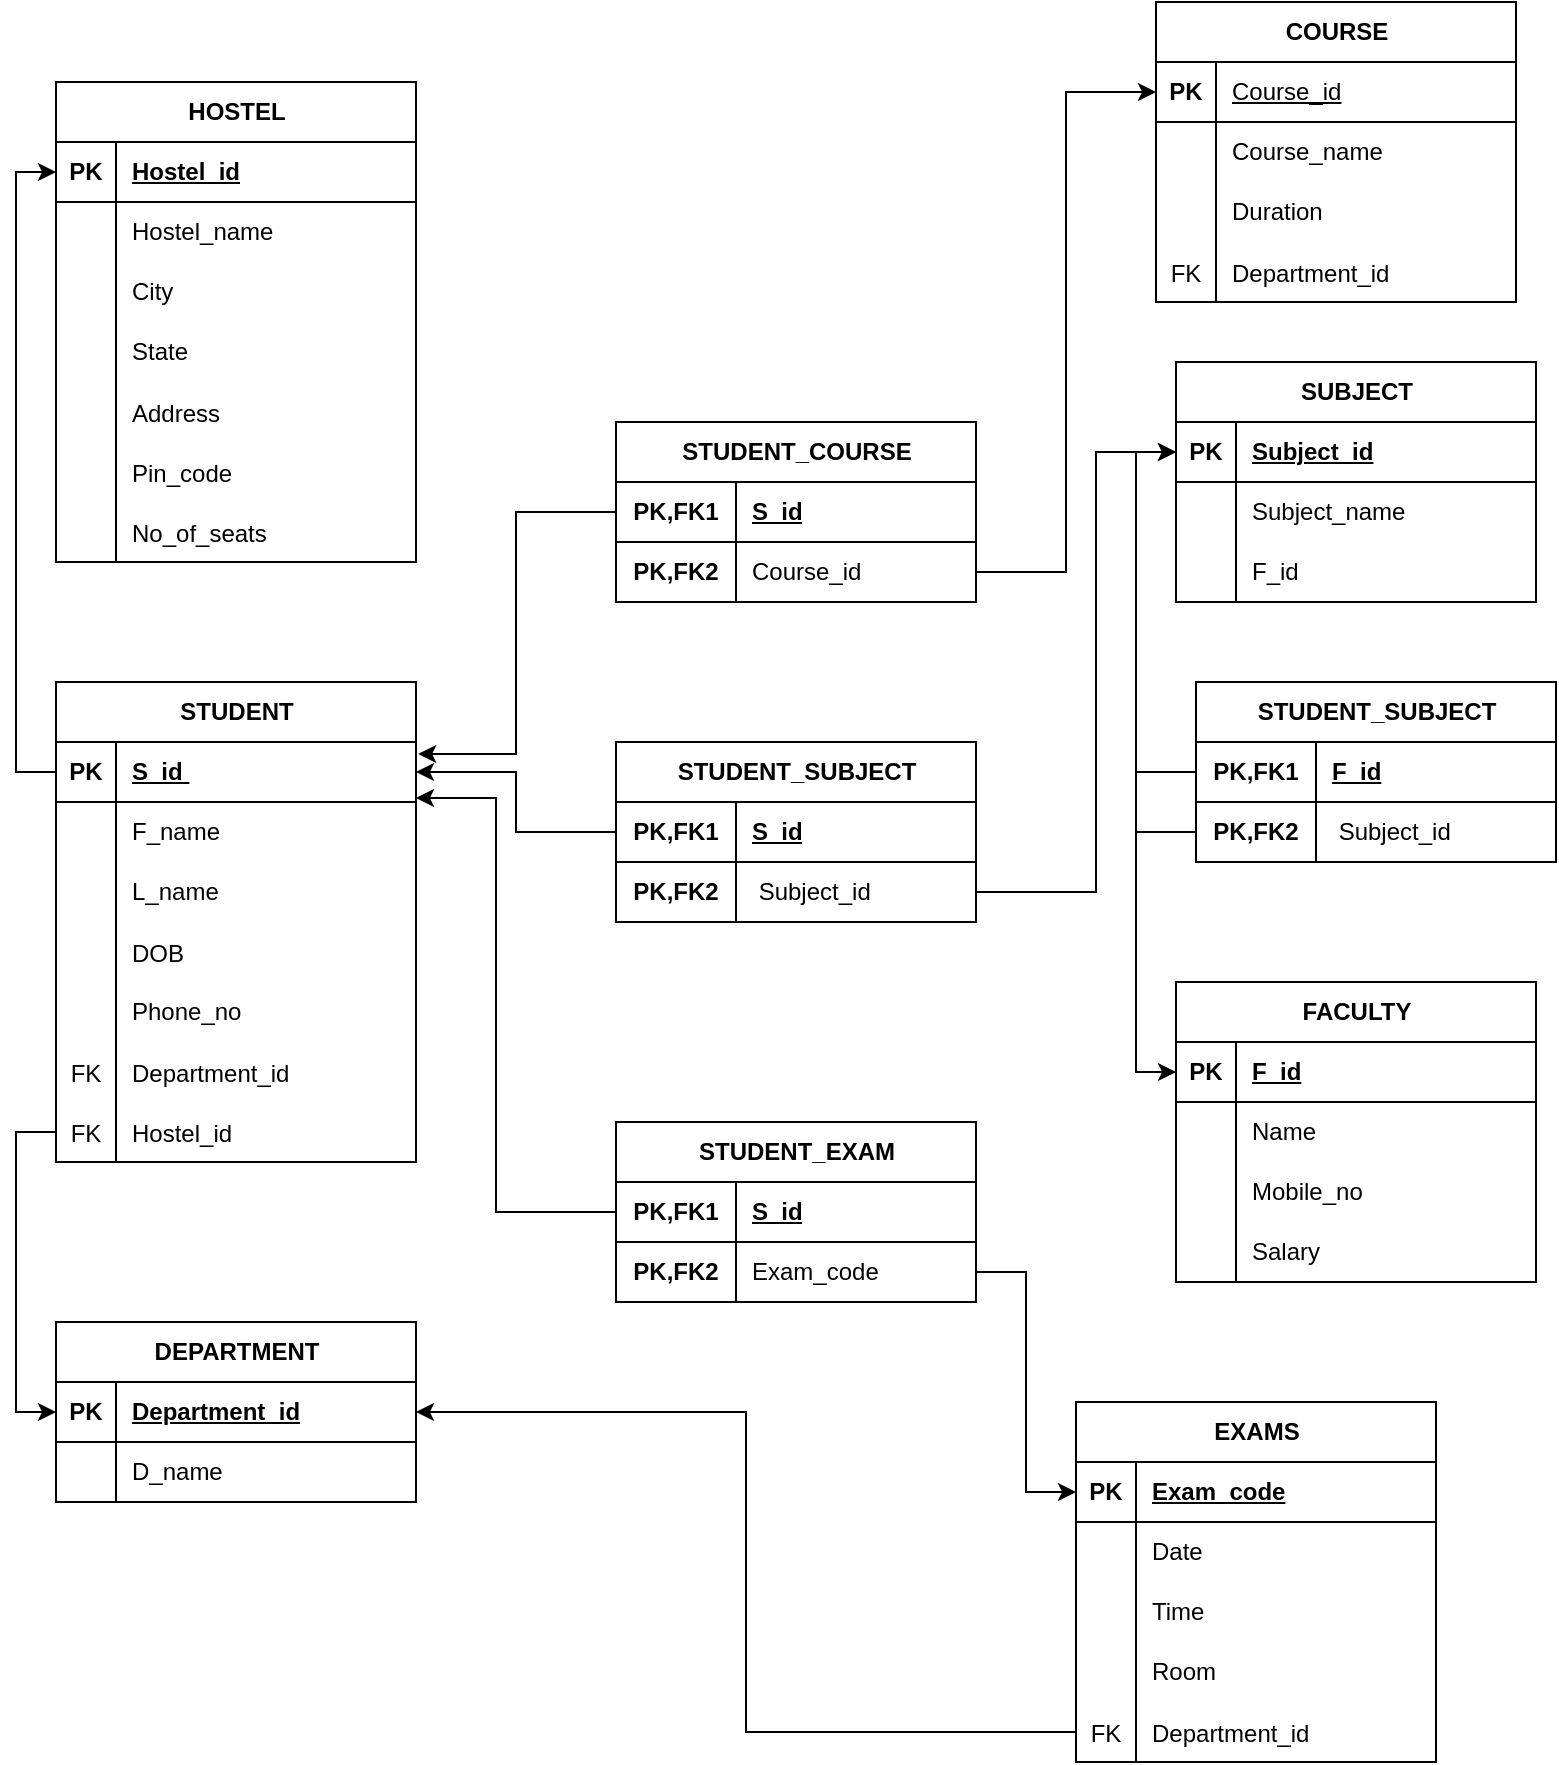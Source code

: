 <mxfile version="27.0.6">
  <diagram name="Page-1" id="ZjY7j_PhyqgiEZ2VKg4d">
    <mxGraphModel dx="1651" dy="778" grid="1" gridSize="10" guides="1" tooltips="1" connect="1" arrows="1" fold="1" page="1" pageScale="1" pageWidth="850" pageHeight="1100" math="0" shadow="0">
      <root>
        <mxCell id="0" />
        <mxCell id="1" parent="0" />
        <mxCell id="caXY2aY26IQ3N46dLoxM-1" value="FACULTY" style="shape=table;startSize=30;container=1;collapsible=1;childLayout=tableLayout;fixedRows=1;rowLines=0;fontStyle=1;align=center;resizeLast=1;html=1;" parent="1" vertex="1">
          <mxGeometry x="640" y="510" width="180" height="150" as="geometry" />
        </mxCell>
        <mxCell id="caXY2aY26IQ3N46dLoxM-2" value="" style="shape=tableRow;horizontal=0;startSize=0;swimlaneHead=0;swimlaneBody=0;fillColor=none;collapsible=0;dropTarget=0;points=[[0,0.5],[1,0.5]];portConstraint=eastwest;top=0;left=0;right=0;bottom=1;" parent="caXY2aY26IQ3N46dLoxM-1" vertex="1">
          <mxGeometry y="30" width="180" height="30" as="geometry" />
        </mxCell>
        <mxCell id="caXY2aY26IQ3N46dLoxM-3" value="PK" style="shape=partialRectangle;connectable=0;fillColor=none;top=0;left=0;bottom=0;right=0;fontStyle=1;overflow=hidden;whiteSpace=wrap;html=1;" parent="caXY2aY26IQ3N46dLoxM-2" vertex="1">
          <mxGeometry width="30" height="30" as="geometry">
            <mxRectangle width="30" height="30" as="alternateBounds" />
          </mxGeometry>
        </mxCell>
        <mxCell id="caXY2aY26IQ3N46dLoxM-4" value="F_id" style="shape=partialRectangle;connectable=0;fillColor=none;top=0;left=0;bottom=0;right=0;align=left;spacingLeft=6;fontStyle=5;overflow=hidden;whiteSpace=wrap;html=1;" parent="caXY2aY26IQ3N46dLoxM-2" vertex="1">
          <mxGeometry x="30" width="150" height="30" as="geometry">
            <mxRectangle width="150" height="30" as="alternateBounds" />
          </mxGeometry>
        </mxCell>
        <mxCell id="caXY2aY26IQ3N46dLoxM-5" value="" style="shape=tableRow;horizontal=0;startSize=0;swimlaneHead=0;swimlaneBody=0;fillColor=none;collapsible=0;dropTarget=0;points=[[0,0.5],[1,0.5]];portConstraint=eastwest;top=0;left=0;right=0;bottom=0;" parent="caXY2aY26IQ3N46dLoxM-1" vertex="1">
          <mxGeometry y="60" width="180" height="30" as="geometry" />
        </mxCell>
        <mxCell id="caXY2aY26IQ3N46dLoxM-6" value="" style="shape=partialRectangle;connectable=0;fillColor=none;top=0;left=0;bottom=0;right=0;editable=1;overflow=hidden;whiteSpace=wrap;html=1;" parent="caXY2aY26IQ3N46dLoxM-5" vertex="1">
          <mxGeometry width="30" height="30" as="geometry">
            <mxRectangle width="30" height="30" as="alternateBounds" />
          </mxGeometry>
        </mxCell>
        <mxCell id="caXY2aY26IQ3N46dLoxM-7" value="Name" style="shape=partialRectangle;connectable=0;fillColor=none;top=0;left=0;bottom=0;right=0;align=left;spacingLeft=6;overflow=hidden;whiteSpace=wrap;html=1;" parent="caXY2aY26IQ3N46dLoxM-5" vertex="1">
          <mxGeometry x="30" width="150" height="30" as="geometry">
            <mxRectangle width="150" height="30" as="alternateBounds" />
          </mxGeometry>
        </mxCell>
        <mxCell id="caXY2aY26IQ3N46dLoxM-8" value="" style="shape=tableRow;horizontal=0;startSize=0;swimlaneHead=0;swimlaneBody=0;fillColor=none;collapsible=0;dropTarget=0;points=[[0,0.5],[1,0.5]];portConstraint=eastwest;top=0;left=0;right=0;bottom=0;" parent="caXY2aY26IQ3N46dLoxM-1" vertex="1">
          <mxGeometry y="90" width="180" height="30" as="geometry" />
        </mxCell>
        <mxCell id="caXY2aY26IQ3N46dLoxM-9" value="" style="shape=partialRectangle;connectable=0;fillColor=none;top=0;left=0;bottom=0;right=0;editable=1;overflow=hidden;whiteSpace=wrap;html=1;" parent="caXY2aY26IQ3N46dLoxM-8" vertex="1">
          <mxGeometry width="30" height="30" as="geometry">
            <mxRectangle width="30" height="30" as="alternateBounds" />
          </mxGeometry>
        </mxCell>
        <mxCell id="caXY2aY26IQ3N46dLoxM-10" value="Mobile_no" style="shape=partialRectangle;connectable=0;fillColor=none;top=0;left=0;bottom=0;right=0;align=left;spacingLeft=6;overflow=hidden;whiteSpace=wrap;html=1;" parent="caXY2aY26IQ3N46dLoxM-8" vertex="1">
          <mxGeometry x="30" width="150" height="30" as="geometry">
            <mxRectangle width="150" height="30" as="alternateBounds" />
          </mxGeometry>
        </mxCell>
        <mxCell id="caXY2aY26IQ3N46dLoxM-11" value="" style="shape=tableRow;horizontal=0;startSize=0;swimlaneHead=0;swimlaneBody=0;fillColor=none;collapsible=0;dropTarget=0;points=[[0,0.5],[1,0.5]];portConstraint=eastwest;top=0;left=0;right=0;bottom=0;" parent="caXY2aY26IQ3N46dLoxM-1" vertex="1">
          <mxGeometry y="120" width="180" height="30" as="geometry" />
        </mxCell>
        <mxCell id="caXY2aY26IQ3N46dLoxM-12" value="" style="shape=partialRectangle;connectable=0;fillColor=none;top=0;left=0;bottom=0;right=0;editable=1;overflow=hidden;whiteSpace=wrap;html=1;" parent="caXY2aY26IQ3N46dLoxM-11" vertex="1">
          <mxGeometry width="30" height="30" as="geometry">
            <mxRectangle width="30" height="30" as="alternateBounds" />
          </mxGeometry>
        </mxCell>
        <mxCell id="caXY2aY26IQ3N46dLoxM-13" value="Salary" style="shape=partialRectangle;connectable=0;fillColor=none;top=0;left=0;bottom=0;right=0;align=left;spacingLeft=6;overflow=hidden;whiteSpace=wrap;html=1;" parent="caXY2aY26IQ3N46dLoxM-11" vertex="1">
          <mxGeometry x="30" width="150" height="30" as="geometry">
            <mxRectangle width="150" height="30" as="alternateBounds" />
          </mxGeometry>
        </mxCell>
        <mxCell id="caXY2aY26IQ3N46dLoxM-14" value="STUDENT" style="shape=table;startSize=30;container=1;collapsible=1;childLayout=tableLayout;fixedRows=1;rowLines=0;fontStyle=1;align=center;resizeLast=1;html=1;" parent="1" vertex="1">
          <mxGeometry x="80" y="360" width="180" height="240" as="geometry" />
        </mxCell>
        <mxCell id="caXY2aY26IQ3N46dLoxM-15" value="" style="shape=tableRow;horizontal=0;startSize=0;swimlaneHead=0;swimlaneBody=0;fillColor=none;collapsible=0;dropTarget=0;points=[[0,0.5],[1,0.5]];portConstraint=eastwest;top=0;left=0;right=0;bottom=1;" parent="caXY2aY26IQ3N46dLoxM-14" vertex="1">
          <mxGeometry y="30" width="180" height="30" as="geometry" />
        </mxCell>
        <mxCell id="caXY2aY26IQ3N46dLoxM-16" value="PK" style="shape=partialRectangle;connectable=0;fillColor=none;top=0;left=0;bottom=0;right=0;fontStyle=1;overflow=hidden;whiteSpace=wrap;html=1;" parent="caXY2aY26IQ3N46dLoxM-15" vertex="1">
          <mxGeometry width="30" height="30" as="geometry">
            <mxRectangle width="30" height="30" as="alternateBounds" />
          </mxGeometry>
        </mxCell>
        <mxCell id="caXY2aY26IQ3N46dLoxM-17" value="S_id&amp;nbsp;" style="shape=partialRectangle;connectable=0;fillColor=none;top=0;left=0;bottom=0;right=0;align=left;spacingLeft=6;fontStyle=5;overflow=hidden;whiteSpace=wrap;html=1;" parent="caXY2aY26IQ3N46dLoxM-15" vertex="1">
          <mxGeometry x="30" width="150" height="30" as="geometry">
            <mxRectangle width="150" height="30" as="alternateBounds" />
          </mxGeometry>
        </mxCell>
        <mxCell id="caXY2aY26IQ3N46dLoxM-18" value="" style="shape=tableRow;horizontal=0;startSize=0;swimlaneHead=0;swimlaneBody=0;fillColor=none;collapsible=0;dropTarget=0;points=[[0,0.5],[1,0.5]];portConstraint=eastwest;top=0;left=0;right=0;bottom=0;" parent="caXY2aY26IQ3N46dLoxM-14" vertex="1">
          <mxGeometry y="60" width="180" height="30" as="geometry" />
        </mxCell>
        <mxCell id="caXY2aY26IQ3N46dLoxM-19" value="" style="shape=partialRectangle;connectable=0;fillColor=none;top=0;left=0;bottom=0;right=0;editable=1;overflow=hidden;whiteSpace=wrap;html=1;" parent="caXY2aY26IQ3N46dLoxM-18" vertex="1">
          <mxGeometry width="30" height="30" as="geometry">
            <mxRectangle width="30" height="30" as="alternateBounds" />
          </mxGeometry>
        </mxCell>
        <mxCell id="caXY2aY26IQ3N46dLoxM-20" value="F_name" style="shape=partialRectangle;connectable=0;fillColor=none;top=0;left=0;bottom=0;right=0;align=left;spacingLeft=6;overflow=hidden;whiteSpace=wrap;html=1;" parent="caXY2aY26IQ3N46dLoxM-18" vertex="1">
          <mxGeometry x="30" width="150" height="30" as="geometry">
            <mxRectangle width="150" height="30" as="alternateBounds" />
          </mxGeometry>
        </mxCell>
        <mxCell id="caXY2aY26IQ3N46dLoxM-21" value="" style="shape=tableRow;horizontal=0;startSize=0;swimlaneHead=0;swimlaneBody=0;fillColor=none;collapsible=0;dropTarget=0;points=[[0,0.5],[1,0.5]];portConstraint=eastwest;top=0;left=0;right=0;bottom=0;" parent="caXY2aY26IQ3N46dLoxM-14" vertex="1">
          <mxGeometry y="90" width="180" height="30" as="geometry" />
        </mxCell>
        <mxCell id="caXY2aY26IQ3N46dLoxM-22" value="" style="shape=partialRectangle;connectable=0;fillColor=none;top=0;left=0;bottom=0;right=0;editable=1;overflow=hidden;whiteSpace=wrap;html=1;" parent="caXY2aY26IQ3N46dLoxM-21" vertex="1">
          <mxGeometry width="30" height="30" as="geometry">
            <mxRectangle width="30" height="30" as="alternateBounds" />
          </mxGeometry>
        </mxCell>
        <mxCell id="caXY2aY26IQ3N46dLoxM-23" value="L_name" style="shape=partialRectangle;connectable=0;fillColor=none;top=0;left=0;bottom=0;right=0;align=left;spacingLeft=6;overflow=hidden;whiteSpace=wrap;html=1;" parent="caXY2aY26IQ3N46dLoxM-21" vertex="1">
          <mxGeometry x="30" width="150" height="30" as="geometry">
            <mxRectangle width="150" height="30" as="alternateBounds" />
          </mxGeometry>
        </mxCell>
        <mxCell id="caXY2aY26IQ3N46dLoxM-27" value="" style="shape=tableRow;horizontal=0;startSize=0;swimlaneHead=0;swimlaneBody=0;fillColor=none;collapsible=0;dropTarget=0;points=[[0,0.5],[1,0.5]];portConstraint=eastwest;top=0;left=0;right=0;bottom=0;" parent="caXY2aY26IQ3N46dLoxM-14" vertex="1">
          <mxGeometry y="120" width="180" height="30" as="geometry" />
        </mxCell>
        <mxCell id="caXY2aY26IQ3N46dLoxM-28" value="" style="shape=partialRectangle;connectable=0;fillColor=none;top=0;left=0;bottom=0;right=0;editable=1;overflow=hidden;" parent="caXY2aY26IQ3N46dLoxM-27" vertex="1">
          <mxGeometry width="30" height="30" as="geometry">
            <mxRectangle width="30" height="30" as="alternateBounds" />
          </mxGeometry>
        </mxCell>
        <mxCell id="caXY2aY26IQ3N46dLoxM-29" value="DOB" style="shape=partialRectangle;connectable=0;fillColor=none;top=0;left=0;bottom=0;right=0;align=left;spacingLeft=6;overflow=hidden;" parent="caXY2aY26IQ3N46dLoxM-27" vertex="1">
          <mxGeometry x="30" width="150" height="30" as="geometry">
            <mxRectangle width="150" height="30" as="alternateBounds" />
          </mxGeometry>
        </mxCell>
        <mxCell id="caXY2aY26IQ3N46dLoxM-24" value="" style="shape=tableRow;horizontal=0;startSize=0;swimlaneHead=0;swimlaneBody=0;fillColor=none;collapsible=0;dropTarget=0;points=[[0,0.5],[1,0.5]];portConstraint=eastwest;top=0;left=0;right=0;bottom=0;" parent="caXY2aY26IQ3N46dLoxM-14" vertex="1">
          <mxGeometry y="150" width="180" height="30" as="geometry" />
        </mxCell>
        <mxCell id="caXY2aY26IQ3N46dLoxM-25" value="" style="shape=partialRectangle;connectable=0;fillColor=none;top=0;left=0;bottom=0;right=0;editable=1;overflow=hidden;whiteSpace=wrap;html=1;" parent="caXY2aY26IQ3N46dLoxM-24" vertex="1">
          <mxGeometry width="30" height="30" as="geometry">
            <mxRectangle width="30" height="30" as="alternateBounds" />
          </mxGeometry>
        </mxCell>
        <mxCell id="caXY2aY26IQ3N46dLoxM-26" value="Phone_no" style="shape=partialRectangle;connectable=0;fillColor=none;top=0;left=0;bottom=0;right=0;align=left;spacingLeft=6;overflow=hidden;whiteSpace=wrap;html=1;" parent="caXY2aY26IQ3N46dLoxM-24" vertex="1">
          <mxGeometry x="30" width="150" height="30" as="geometry">
            <mxRectangle width="150" height="30" as="alternateBounds" />
          </mxGeometry>
        </mxCell>
        <mxCell id="caXY2aY26IQ3N46dLoxM-85" value="" style="shape=tableRow;horizontal=0;startSize=0;swimlaneHead=0;swimlaneBody=0;fillColor=none;collapsible=0;dropTarget=0;points=[[0,0.5],[1,0.5]];portConstraint=eastwest;top=0;left=0;right=0;bottom=0;" parent="caXY2aY26IQ3N46dLoxM-14" vertex="1">
          <mxGeometry y="180" width="180" height="30" as="geometry" />
        </mxCell>
        <mxCell id="caXY2aY26IQ3N46dLoxM-86" value="FK" style="shape=partialRectangle;connectable=0;fillColor=none;top=0;left=0;bottom=0;right=0;editable=1;overflow=hidden;" parent="caXY2aY26IQ3N46dLoxM-85" vertex="1">
          <mxGeometry width="30" height="30" as="geometry">
            <mxRectangle width="30" height="30" as="alternateBounds" />
          </mxGeometry>
        </mxCell>
        <mxCell id="caXY2aY26IQ3N46dLoxM-87" value="Department_id" style="shape=partialRectangle;connectable=0;fillColor=none;top=0;left=0;bottom=0;right=0;align=left;spacingLeft=6;overflow=hidden;" parent="caXY2aY26IQ3N46dLoxM-85" vertex="1">
          <mxGeometry x="30" width="150" height="30" as="geometry">
            <mxRectangle width="150" height="30" as="alternateBounds" />
          </mxGeometry>
        </mxCell>
        <mxCell id="2etyWc4aep8-I_oaVuOQ-14" value="" style="shape=tableRow;horizontal=0;startSize=0;swimlaneHead=0;swimlaneBody=0;fillColor=none;collapsible=0;dropTarget=0;points=[[0,0.5],[1,0.5]];portConstraint=eastwest;top=0;left=0;right=0;bottom=0;" vertex="1" parent="caXY2aY26IQ3N46dLoxM-14">
          <mxGeometry y="210" width="180" height="30" as="geometry" />
        </mxCell>
        <mxCell id="2etyWc4aep8-I_oaVuOQ-15" value="FK" style="shape=partialRectangle;connectable=0;fillColor=none;top=0;left=0;bottom=0;right=0;editable=1;overflow=hidden;" vertex="1" parent="2etyWc4aep8-I_oaVuOQ-14">
          <mxGeometry width="30" height="30" as="geometry">
            <mxRectangle width="30" height="30" as="alternateBounds" />
          </mxGeometry>
        </mxCell>
        <mxCell id="2etyWc4aep8-I_oaVuOQ-16" value="Hostel_id " style="shape=partialRectangle;connectable=0;fillColor=none;top=0;left=0;bottom=0;right=0;align=left;spacingLeft=6;overflow=hidden;" vertex="1" parent="2etyWc4aep8-I_oaVuOQ-14">
          <mxGeometry x="30" width="150" height="30" as="geometry">
            <mxRectangle width="150" height="30" as="alternateBounds" />
          </mxGeometry>
        </mxCell>
        <mxCell id="caXY2aY26IQ3N46dLoxM-30" value="HOSTEL" style="shape=table;startSize=30;container=1;collapsible=1;childLayout=tableLayout;fixedRows=1;rowLines=0;fontStyle=1;align=center;resizeLast=1;html=1;" parent="1" vertex="1">
          <mxGeometry x="80" y="60" width="180" height="240" as="geometry" />
        </mxCell>
        <mxCell id="caXY2aY26IQ3N46dLoxM-31" value="" style="shape=tableRow;horizontal=0;startSize=0;swimlaneHead=0;swimlaneBody=0;fillColor=none;collapsible=0;dropTarget=0;points=[[0,0.5],[1,0.5]];portConstraint=eastwest;top=0;left=0;right=0;bottom=1;" parent="caXY2aY26IQ3N46dLoxM-30" vertex="1">
          <mxGeometry y="30" width="180" height="30" as="geometry" />
        </mxCell>
        <mxCell id="caXY2aY26IQ3N46dLoxM-32" value="PK" style="shape=partialRectangle;connectable=0;fillColor=none;top=0;left=0;bottom=0;right=0;fontStyle=1;overflow=hidden;whiteSpace=wrap;html=1;" parent="caXY2aY26IQ3N46dLoxM-31" vertex="1">
          <mxGeometry width="30" height="30" as="geometry">
            <mxRectangle width="30" height="30" as="alternateBounds" />
          </mxGeometry>
        </mxCell>
        <mxCell id="caXY2aY26IQ3N46dLoxM-33" value="Hostel_id" style="shape=partialRectangle;connectable=0;fillColor=none;top=0;left=0;bottom=0;right=0;align=left;spacingLeft=6;fontStyle=5;overflow=hidden;whiteSpace=wrap;html=1;" parent="caXY2aY26IQ3N46dLoxM-31" vertex="1">
          <mxGeometry x="30" width="150" height="30" as="geometry">
            <mxRectangle width="150" height="30" as="alternateBounds" />
          </mxGeometry>
        </mxCell>
        <mxCell id="caXY2aY26IQ3N46dLoxM-34" value="" style="shape=tableRow;horizontal=0;startSize=0;swimlaneHead=0;swimlaneBody=0;fillColor=none;collapsible=0;dropTarget=0;points=[[0,0.5],[1,0.5]];portConstraint=eastwest;top=0;left=0;right=0;bottom=0;" parent="caXY2aY26IQ3N46dLoxM-30" vertex="1">
          <mxGeometry y="60" width="180" height="30" as="geometry" />
        </mxCell>
        <mxCell id="caXY2aY26IQ3N46dLoxM-35" value="" style="shape=partialRectangle;connectable=0;fillColor=none;top=0;left=0;bottom=0;right=0;editable=1;overflow=hidden;whiteSpace=wrap;html=1;" parent="caXY2aY26IQ3N46dLoxM-34" vertex="1">
          <mxGeometry width="30" height="30" as="geometry">
            <mxRectangle width="30" height="30" as="alternateBounds" />
          </mxGeometry>
        </mxCell>
        <mxCell id="caXY2aY26IQ3N46dLoxM-36" value="Hostel_name" style="shape=partialRectangle;connectable=0;fillColor=none;top=0;left=0;bottom=0;right=0;align=left;spacingLeft=6;overflow=hidden;whiteSpace=wrap;html=1;" parent="caXY2aY26IQ3N46dLoxM-34" vertex="1">
          <mxGeometry x="30" width="150" height="30" as="geometry">
            <mxRectangle width="150" height="30" as="alternateBounds" />
          </mxGeometry>
        </mxCell>
        <mxCell id="caXY2aY26IQ3N46dLoxM-37" value="" style="shape=tableRow;horizontal=0;startSize=0;swimlaneHead=0;swimlaneBody=0;fillColor=none;collapsible=0;dropTarget=0;points=[[0,0.5],[1,0.5]];portConstraint=eastwest;top=0;left=0;right=0;bottom=0;" parent="caXY2aY26IQ3N46dLoxM-30" vertex="1">
          <mxGeometry y="90" width="180" height="30" as="geometry" />
        </mxCell>
        <mxCell id="caXY2aY26IQ3N46dLoxM-38" value="" style="shape=partialRectangle;connectable=0;fillColor=none;top=0;left=0;bottom=0;right=0;editable=1;overflow=hidden;whiteSpace=wrap;html=1;" parent="caXY2aY26IQ3N46dLoxM-37" vertex="1">
          <mxGeometry width="30" height="30" as="geometry">
            <mxRectangle width="30" height="30" as="alternateBounds" />
          </mxGeometry>
        </mxCell>
        <mxCell id="caXY2aY26IQ3N46dLoxM-39" value="City" style="shape=partialRectangle;connectable=0;fillColor=none;top=0;left=0;bottom=0;right=0;align=left;spacingLeft=6;overflow=hidden;whiteSpace=wrap;html=1;" parent="caXY2aY26IQ3N46dLoxM-37" vertex="1">
          <mxGeometry x="30" width="150" height="30" as="geometry">
            <mxRectangle width="150" height="30" as="alternateBounds" />
          </mxGeometry>
        </mxCell>
        <mxCell id="caXY2aY26IQ3N46dLoxM-40" value="" style="shape=tableRow;horizontal=0;startSize=0;swimlaneHead=0;swimlaneBody=0;fillColor=none;collapsible=0;dropTarget=0;points=[[0,0.5],[1,0.5]];portConstraint=eastwest;top=0;left=0;right=0;bottom=0;" parent="caXY2aY26IQ3N46dLoxM-30" vertex="1">
          <mxGeometry y="120" width="180" height="30" as="geometry" />
        </mxCell>
        <mxCell id="caXY2aY26IQ3N46dLoxM-41" value="" style="shape=partialRectangle;connectable=0;fillColor=none;top=0;left=0;bottom=0;right=0;editable=1;overflow=hidden;whiteSpace=wrap;html=1;" parent="caXY2aY26IQ3N46dLoxM-40" vertex="1">
          <mxGeometry width="30" height="30" as="geometry">
            <mxRectangle width="30" height="30" as="alternateBounds" />
          </mxGeometry>
        </mxCell>
        <mxCell id="caXY2aY26IQ3N46dLoxM-42" value="State" style="shape=partialRectangle;connectable=0;fillColor=none;top=0;left=0;bottom=0;right=0;align=left;spacingLeft=6;overflow=hidden;whiteSpace=wrap;html=1;" parent="caXY2aY26IQ3N46dLoxM-40" vertex="1">
          <mxGeometry x="30" width="150" height="30" as="geometry">
            <mxRectangle width="150" height="30" as="alternateBounds" />
          </mxGeometry>
        </mxCell>
        <mxCell id="caXY2aY26IQ3N46dLoxM-43" value="" style="shape=tableRow;horizontal=0;startSize=0;swimlaneHead=0;swimlaneBody=0;fillColor=none;collapsible=0;dropTarget=0;points=[[0,0.5],[1,0.5]];portConstraint=eastwest;top=0;left=0;right=0;bottom=0;" parent="caXY2aY26IQ3N46dLoxM-30" vertex="1">
          <mxGeometry y="150" width="180" height="30" as="geometry" />
        </mxCell>
        <mxCell id="caXY2aY26IQ3N46dLoxM-44" value="" style="shape=partialRectangle;connectable=0;fillColor=none;top=0;left=0;bottom=0;right=0;editable=1;overflow=hidden;" parent="caXY2aY26IQ3N46dLoxM-43" vertex="1">
          <mxGeometry width="30" height="30" as="geometry">
            <mxRectangle width="30" height="30" as="alternateBounds" />
          </mxGeometry>
        </mxCell>
        <mxCell id="caXY2aY26IQ3N46dLoxM-45" value="Address" style="shape=partialRectangle;connectable=0;fillColor=none;top=0;left=0;bottom=0;right=0;align=left;spacingLeft=6;overflow=hidden;" parent="caXY2aY26IQ3N46dLoxM-43" vertex="1">
          <mxGeometry x="30" width="150" height="30" as="geometry">
            <mxRectangle width="150" height="30" as="alternateBounds" />
          </mxGeometry>
        </mxCell>
        <mxCell id="caXY2aY26IQ3N46dLoxM-46" value="" style="shape=tableRow;horizontal=0;startSize=0;swimlaneHead=0;swimlaneBody=0;fillColor=none;collapsible=0;dropTarget=0;points=[[0,0.5],[1,0.5]];portConstraint=eastwest;top=0;left=0;right=0;bottom=0;" parent="caXY2aY26IQ3N46dLoxM-30" vertex="1">
          <mxGeometry y="180" width="180" height="30" as="geometry" />
        </mxCell>
        <mxCell id="caXY2aY26IQ3N46dLoxM-47" value="" style="shape=partialRectangle;connectable=0;fillColor=none;top=0;left=0;bottom=0;right=0;editable=1;overflow=hidden;" parent="caXY2aY26IQ3N46dLoxM-46" vertex="1">
          <mxGeometry width="30" height="30" as="geometry">
            <mxRectangle width="30" height="30" as="alternateBounds" />
          </mxGeometry>
        </mxCell>
        <mxCell id="caXY2aY26IQ3N46dLoxM-48" value="Pin_code" style="shape=partialRectangle;connectable=0;fillColor=none;top=0;left=0;bottom=0;right=0;align=left;spacingLeft=6;overflow=hidden;" parent="caXY2aY26IQ3N46dLoxM-46" vertex="1">
          <mxGeometry x="30" width="150" height="30" as="geometry">
            <mxRectangle width="150" height="30" as="alternateBounds" />
          </mxGeometry>
        </mxCell>
        <mxCell id="caXY2aY26IQ3N46dLoxM-49" value="" style="shape=tableRow;horizontal=0;startSize=0;swimlaneHead=0;swimlaneBody=0;fillColor=none;collapsible=0;dropTarget=0;points=[[0,0.5],[1,0.5]];portConstraint=eastwest;top=0;left=0;right=0;bottom=0;" parent="caXY2aY26IQ3N46dLoxM-30" vertex="1">
          <mxGeometry y="210" width="180" height="30" as="geometry" />
        </mxCell>
        <mxCell id="caXY2aY26IQ3N46dLoxM-50" value="" style="shape=partialRectangle;connectable=0;fillColor=none;top=0;left=0;bottom=0;right=0;editable=1;overflow=hidden;" parent="caXY2aY26IQ3N46dLoxM-49" vertex="1">
          <mxGeometry width="30" height="30" as="geometry">
            <mxRectangle width="30" height="30" as="alternateBounds" />
          </mxGeometry>
        </mxCell>
        <mxCell id="caXY2aY26IQ3N46dLoxM-51" value="No_of_seats" style="shape=partialRectangle;connectable=0;fillColor=none;top=0;left=0;bottom=0;right=0;align=left;spacingLeft=6;overflow=hidden;" parent="caXY2aY26IQ3N46dLoxM-49" vertex="1">
          <mxGeometry x="30" width="150" height="30" as="geometry">
            <mxRectangle width="150" height="30" as="alternateBounds" />
          </mxGeometry>
        </mxCell>
        <mxCell id="caXY2aY26IQ3N46dLoxM-52" value="COURSE" style="shape=table;startSize=30;container=1;collapsible=1;childLayout=tableLayout;fixedRows=1;rowLines=0;fontStyle=1;align=center;resizeLast=1;html=1;" parent="1" vertex="1">
          <mxGeometry x="630" y="20" width="180" height="150" as="geometry" />
        </mxCell>
        <mxCell id="caXY2aY26IQ3N46dLoxM-53" value="" style="shape=tableRow;horizontal=0;startSize=0;swimlaneHead=0;swimlaneBody=0;fillColor=none;collapsible=0;dropTarget=0;points=[[0,0.5],[1,0.5]];portConstraint=eastwest;top=0;left=0;right=0;bottom=1;" parent="caXY2aY26IQ3N46dLoxM-52" vertex="1">
          <mxGeometry y="30" width="180" height="30" as="geometry" />
        </mxCell>
        <mxCell id="caXY2aY26IQ3N46dLoxM-54" value="PK" style="shape=partialRectangle;connectable=0;fillColor=none;top=0;left=0;bottom=0;right=0;fontStyle=1;overflow=hidden;whiteSpace=wrap;html=1;" parent="caXY2aY26IQ3N46dLoxM-53" vertex="1">
          <mxGeometry width="30" height="30" as="geometry">
            <mxRectangle width="30" height="30" as="alternateBounds" />
          </mxGeometry>
        </mxCell>
        <mxCell id="caXY2aY26IQ3N46dLoxM-55" value="&lt;span style=&quot;font-weight: 400;&quot;&gt;Course_id&lt;/span&gt;" style="shape=partialRectangle;connectable=0;fillColor=none;top=0;left=0;bottom=0;right=0;align=left;spacingLeft=6;fontStyle=5;overflow=hidden;whiteSpace=wrap;html=1;" parent="caXY2aY26IQ3N46dLoxM-53" vertex="1">
          <mxGeometry x="30" width="150" height="30" as="geometry">
            <mxRectangle width="150" height="30" as="alternateBounds" />
          </mxGeometry>
        </mxCell>
        <mxCell id="caXY2aY26IQ3N46dLoxM-59" value="" style="shape=tableRow;horizontal=0;startSize=0;swimlaneHead=0;swimlaneBody=0;fillColor=none;collapsible=0;dropTarget=0;points=[[0,0.5],[1,0.5]];portConstraint=eastwest;top=0;left=0;right=0;bottom=0;" parent="caXY2aY26IQ3N46dLoxM-52" vertex="1">
          <mxGeometry y="60" width="180" height="30" as="geometry" />
        </mxCell>
        <mxCell id="caXY2aY26IQ3N46dLoxM-60" value="" style="shape=partialRectangle;connectable=0;fillColor=none;top=0;left=0;bottom=0;right=0;editable=1;overflow=hidden;whiteSpace=wrap;html=1;" parent="caXY2aY26IQ3N46dLoxM-59" vertex="1">
          <mxGeometry width="30" height="30" as="geometry">
            <mxRectangle width="30" height="30" as="alternateBounds" />
          </mxGeometry>
        </mxCell>
        <mxCell id="caXY2aY26IQ3N46dLoxM-61" value="Course_name" style="shape=partialRectangle;connectable=0;fillColor=none;top=0;left=0;bottom=0;right=0;align=left;spacingLeft=6;overflow=hidden;whiteSpace=wrap;html=1;" parent="caXY2aY26IQ3N46dLoxM-59" vertex="1">
          <mxGeometry x="30" width="150" height="30" as="geometry">
            <mxRectangle width="150" height="30" as="alternateBounds" />
          </mxGeometry>
        </mxCell>
        <mxCell id="caXY2aY26IQ3N46dLoxM-62" value="" style="shape=tableRow;horizontal=0;startSize=0;swimlaneHead=0;swimlaneBody=0;fillColor=none;collapsible=0;dropTarget=0;points=[[0,0.5],[1,0.5]];portConstraint=eastwest;top=0;left=0;right=0;bottom=0;" parent="caXY2aY26IQ3N46dLoxM-52" vertex="1">
          <mxGeometry y="90" width="180" height="30" as="geometry" />
        </mxCell>
        <mxCell id="caXY2aY26IQ3N46dLoxM-63" value="" style="shape=partialRectangle;connectable=0;fillColor=none;top=0;left=0;bottom=0;right=0;editable=1;overflow=hidden;whiteSpace=wrap;html=1;" parent="caXY2aY26IQ3N46dLoxM-62" vertex="1">
          <mxGeometry width="30" height="30" as="geometry">
            <mxRectangle width="30" height="30" as="alternateBounds" />
          </mxGeometry>
        </mxCell>
        <mxCell id="caXY2aY26IQ3N46dLoxM-64" value="Duration" style="shape=partialRectangle;connectable=0;fillColor=none;top=0;left=0;bottom=0;right=0;align=left;spacingLeft=6;overflow=hidden;whiteSpace=wrap;html=1;" parent="caXY2aY26IQ3N46dLoxM-62" vertex="1">
          <mxGeometry x="30" width="150" height="30" as="geometry">
            <mxRectangle width="150" height="30" as="alternateBounds" />
          </mxGeometry>
        </mxCell>
        <mxCell id="caXY2aY26IQ3N46dLoxM-82" value="" style="shape=tableRow;horizontal=0;startSize=0;swimlaneHead=0;swimlaneBody=0;fillColor=none;collapsible=0;dropTarget=0;points=[[0,0.5],[1,0.5]];portConstraint=eastwest;top=0;left=0;right=0;bottom=0;" parent="caXY2aY26IQ3N46dLoxM-52" vertex="1">
          <mxGeometry y="120" width="180" height="30" as="geometry" />
        </mxCell>
        <mxCell id="caXY2aY26IQ3N46dLoxM-83" value="FK" style="shape=partialRectangle;connectable=0;fillColor=none;top=0;left=0;bottom=0;right=0;editable=1;overflow=hidden;" parent="caXY2aY26IQ3N46dLoxM-82" vertex="1">
          <mxGeometry width="30" height="30" as="geometry">
            <mxRectangle width="30" height="30" as="alternateBounds" />
          </mxGeometry>
        </mxCell>
        <mxCell id="caXY2aY26IQ3N46dLoxM-84" value="Department_id" style="shape=partialRectangle;connectable=0;fillColor=none;top=0;left=0;bottom=0;right=0;align=left;spacingLeft=6;overflow=hidden;" parent="caXY2aY26IQ3N46dLoxM-82" vertex="1">
          <mxGeometry x="30" width="150" height="30" as="geometry">
            <mxRectangle width="150" height="30" as="alternateBounds" />
          </mxGeometry>
        </mxCell>
        <mxCell id="caXY2aY26IQ3N46dLoxM-69" value="SUBJECT" style="shape=table;startSize=30;container=1;collapsible=1;childLayout=tableLayout;fixedRows=1;rowLines=0;fontStyle=1;align=center;resizeLast=1;html=1;" parent="1" vertex="1">
          <mxGeometry x="640" y="200" width="180" height="120" as="geometry" />
        </mxCell>
        <mxCell id="caXY2aY26IQ3N46dLoxM-70" value="" style="shape=tableRow;horizontal=0;startSize=0;swimlaneHead=0;swimlaneBody=0;fillColor=none;collapsible=0;dropTarget=0;points=[[0,0.5],[1,0.5]];portConstraint=eastwest;top=0;left=0;right=0;bottom=1;" parent="caXY2aY26IQ3N46dLoxM-69" vertex="1">
          <mxGeometry y="30" width="180" height="30" as="geometry" />
        </mxCell>
        <mxCell id="caXY2aY26IQ3N46dLoxM-71" value="PK" style="shape=partialRectangle;connectable=0;fillColor=none;top=0;left=0;bottom=0;right=0;fontStyle=1;overflow=hidden;whiteSpace=wrap;html=1;" parent="caXY2aY26IQ3N46dLoxM-70" vertex="1">
          <mxGeometry width="30" height="30" as="geometry">
            <mxRectangle width="30" height="30" as="alternateBounds" />
          </mxGeometry>
        </mxCell>
        <mxCell id="caXY2aY26IQ3N46dLoxM-72" value="Subject_id" style="shape=partialRectangle;connectable=0;fillColor=none;top=0;left=0;bottom=0;right=0;align=left;spacingLeft=6;fontStyle=5;overflow=hidden;whiteSpace=wrap;html=1;" parent="caXY2aY26IQ3N46dLoxM-70" vertex="1">
          <mxGeometry x="30" width="150" height="30" as="geometry">
            <mxRectangle width="150" height="30" as="alternateBounds" />
          </mxGeometry>
        </mxCell>
        <mxCell id="caXY2aY26IQ3N46dLoxM-73" value="" style="shape=tableRow;horizontal=0;startSize=0;swimlaneHead=0;swimlaneBody=0;fillColor=none;collapsible=0;dropTarget=0;points=[[0,0.5],[1,0.5]];portConstraint=eastwest;top=0;left=0;right=0;bottom=0;" parent="caXY2aY26IQ3N46dLoxM-69" vertex="1">
          <mxGeometry y="60" width="180" height="30" as="geometry" />
        </mxCell>
        <mxCell id="caXY2aY26IQ3N46dLoxM-74" value="" style="shape=partialRectangle;connectable=0;fillColor=none;top=0;left=0;bottom=0;right=0;editable=1;overflow=hidden;whiteSpace=wrap;html=1;" parent="caXY2aY26IQ3N46dLoxM-73" vertex="1">
          <mxGeometry width="30" height="30" as="geometry">
            <mxRectangle width="30" height="30" as="alternateBounds" />
          </mxGeometry>
        </mxCell>
        <mxCell id="caXY2aY26IQ3N46dLoxM-75" value="Subject_name" style="shape=partialRectangle;connectable=0;fillColor=none;top=0;left=0;bottom=0;right=0;align=left;spacingLeft=6;overflow=hidden;whiteSpace=wrap;html=1;" parent="caXY2aY26IQ3N46dLoxM-73" vertex="1">
          <mxGeometry x="30" width="150" height="30" as="geometry">
            <mxRectangle width="150" height="30" as="alternateBounds" />
          </mxGeometry>
        </mxCell>
        <mxCell id="caXY2aY26IQ3N46dLoxM-76" value="" style="shape=tableRow;horizontal=0;startSize=0;swimlaneHead=0;swimlaneBody=0;fillColor=none;collapsible=0;dropTarget=0;points=[[0,0.5],[1,0.5]];portConstraint=eastwest;top=0;left=0;right=0;bottom=0;" parent="caXY2aY26IQ3N46dLoxM-69" vertex="1">
          <mxGeometry y="90" width="180" height="30" as="geometry" />
        </mxCell>
        <mxCell id="caXY2aY26IQ3N46dLoxM-77" value="" style="shape=partialRectangle;connectable=0;fillColor=none;top=0;left=0;bottom=0;right=0;editable=1;overflow=hidden;whiteSpace=wrap;html=1;" parent="caXY2aY26IQ3N46dLoxM-76" vertex="1">
          <mxGeometry width="30" height="30" as="geometry">
            <mxRectangle width="30" height="30" as="alternateBounds" />
          </mxGeometry>
        </mxCell>
        <mxCell id="caXY2aY26IQ3N46dLoxM-78" value="F_id&amp;nbsp;" style="shape=partialRectangle;connectable=0;fillColor=none;top=0;left=0;bottom=0;right=0;align=left;spacingLeft=6;overflow=hidden;whiteSpace=wrap;html=1;" parent="caXY2aY26IQ3N46dLoxM-76" vertex="1">
          <mxGeometry x="30" width="150" height="30" as="geometry">
            <mxRectangle width="150" height="30" as="alternateBounds" />
          </mxGeometry>
        </mxCell>
        <mxCell id="caXY2aY26IQ3N46dLoxM-91" value=" EXAMS " style="shape=table;startSize=30;container=1;collapsible=1;childLayout=tableLayout;fixedRows=1;rowLines=0;fontStyle=1;align=center;resizeLast=1;html=1;" parent="1" vertex="1">
          <mxGeometry x="590" y="720" width="180" height="180" as="geometry" />
        </mxCell>
        <mxCell id="caXY2aY26IQ3N46dLoxM-92" value="" style="shape=tableRow;horizontal=0;startSize=0;swimlaneHead=0;swimlaneBody=0;fillColor=none;collapsible=0;dropTarget=0;points=[[0,0.5],[1,0.5]];portConstraint=eastwest;top=0;left=0;right=0;bottom=1;" parent="caXY2aY26IQ3N46dLoxM-91" vertex="1">
          <mxGeometry y="30" width="180" height="30" as="geometry" />
        </mxCell>
        <mxCell id="caXY2aY26IQ3N46dLoxM-93" value="PK" style="shape=partialRectangle;connectable=0;fillColor=none;top=0;left=0;bottom=0;right=0;fontStyle=1;overflow=hidden;whiteSpace=wrap;html=1;" parent="caXY2aY26IQ3N46dLoxM-92" vertex="1">
          <mxGeometry width="30" height="30" as="geometry">
            <mxRectangle width="30" height="30" as="alternateBounds" />
          </mxGeometry>
        </mxCell>
        <mxCell id="caXY2aY26IQ3N46dLoxM-94" value="Exam_code" style="shape=partialRectangle;connectable=0;fillColor=none;top=0;left=0;bottom=0;right=0;align=left;spacingLeft=6;fontStyle=5;overflow=hidden;whiteSpace=wrap;html=1;" parent="caXY2aY26IQ3N46dLoxM-92" vertex="1">
          <mxGeometry x="30" width="150" height="30" as="geometry">
            <mxRectangle width="150" height="30" as="alternateBounds" />
          </mxGeometry>
        </mxCell>
        <mxCell id="caXY2aY26IQ3N46dLoxM-95" value="" style="shape=tableRow;horizontal=0;startSize=0;swimlaneHead=0;swimlaneBody=0;fillColor=none;collapsible=0;dropTarget=0;points=[[0,0.5],[1,0.5]];portConstraint=eastwest;top=0;left=0;right=0;bottom=0;" parent="caXY2aY26IQ3N46dLoxM-91" vertex="1">
          <mxGeometry y="60" width="180" height="30" as="geometry" />
        </mxCell>
        <mxCell id="caXY2aY26IQ3N46dLoxM-96" value="" style="shape=partialRectangle;connectable=0;fillColor=none;top=0;left=0;bottom=0;right=0;editable=1;overflow=hidden;whiteSpace=wrap;html=1;" parent="caXY2aY26IQ3N46dLoxM-95" vertex="1">
          <mxGeometry width="30" height="30" as="geometry">
            <mxRectangle width="30" height="30" as="alternateBounds" />
          </mxGeometry>
        </mxCell>
        <mxCell id="caXY2aY26IQ3N46dLoxM-97" value="Date" style="shape=partialRectangle;connectable=0;fillColor=none;top=0;left=0;bottom=0;right=0;align=left;spacingLeft=6;overflow=hidden;whiteSpace=wrap;html=1;" parent="caXY2aY26IQ3N46dLoxM-95" vertex="1">
          <mxGeometry x="30" width="150" height="30" as="geometry">
            <mxRectangle width="150" height="30" as="alternateBounds" />
          </mxGeometry>
        </mxCell>
        <mxCell id="caXY2aY26IQ3N46dLoxM-98" value="" style="shape=tableRow;horizontal=0;startSize=0;swimlaneHead=0;swimlaneBody=0;fillColor=none;collapsible=0;dropTarget=0;points=[[0,0.5],[1,0.5]];portConstraint=eastwest;top=0;left=0;right=0;bottom=0;" parent="caXY2aY26IQ3N46dLoxM-91" vertex="1">
          <mxGeometry y="90" width="180" height="30" as="geometry" />
        </mxCell>
        <mxCell id="caXY2aY26IQ3N46dLoxM-99" value="" style="shape=partialRectangle;connectable=0;fillColor=none;top=0;left=0;bottom=0;right=0;editable=1;overflow=hidden;whiteSpace=wrap;html=1;" parent="caXY2aY26IQ3N46dLoxM-98" vertex="1">
          <mxGeometry width="30" height="30" as="geometry">
            <mxRectangle width="30" height="30" as="alternateBounds" />
          </mxGeometry>
        </mxCell>
        <mxCell id="caXY2aY26IQ3N46dLoxM-100" value="Time" style="shape=partialRectangle;connectable=0;fillColor=none;top=0;left=0;bottom=0;right=0;align=left;spacingLeft=6;overflow=hidden;whiteSpace=wrap;html=1;" parent="caXY2aY26IQ3N46dLoxM-98" vertex="1">
          <mxGeometry x="30" width="150" height="30" as="geometry">
            <mxRectangle width="150" height="30" as="alternateBounds" />
          </mxGeometry>
        </mxCell>
        <mxCell id="caXY2aY26IQ3N46dLoxM-101" value="" style="shape=tableRow;horizontal=0;startSize=0;swimlaneHead=0;swimlaneBody=0;fillColor=none;collapsible=0;dropTarget=0;points=[[0,0.5],[1,0.5]];portConstraint=eastwest;top=0;left=0;right=0;bottom=0;" parent="caXY2aY26IQ3N46dLoxM-91" vertex="1">
          <mxGeometry y="120" width="180" height="30" as="geometry" />
        </mxCell>
        <mxCell id="caXY2aY26IQ3N46dLoxM-102" value="" style="shape=partialRectangle;connectable=0;fillColor=none;top=0;left=0;bottom=0;right=0;editable=1;overflow=hidden;whiteSpace=wrap;html=1;" parent="caXY2aY26IQ3N46dLoxM-101" vertex="1">
          <mxGeometry width="30" height="30" as="geometry">
            <mxRectangle width="30" height="30" as="alternateBounds" />
          </mxGeometry>
        </mxCell>
        <mxCell id="caXY2aY26IQ3N46dLoxM-103" value="Room" style="shape=partialRectangle;connectable=0;fillColor=none;top=0;left=0;bottom=0;right=0;align=left;spacingLeft=6;overflow=hidden;whiteSpace=wrap;html=1;" parent="caXY2aY26IQ3N46dLoxM-101" vertex="1">
          <mxGeometry x="30" width="150" height="30" as="geometry">
            <mxRectangle width="150" height="30" as="alternateBounds" />
          </mxGeometry>
        </mxCell>
        <mxCell id="caXY2aY26IQ3N46dLoxM-104" value="" style="shape=tableRow;horizontal=0;startSize=0;swimlaneHead=0;swimlaneBody=0;fillColor=none;collapsible=0;dropTarget=0;points=[[0,0.5],[1,0.5]];portConstraint=eastwest;top=0;left=0;right=0;bottom=0;" parent="caXY2aY26IQ3N46dLoxM-91" vertex="1">
          <mxGeometry y="150" width="180" height="30" as="geometry" />
        </mxCell>
        <mxCell id="caXY2aY26IQ3N46dLoxM-105" value="FK" style="shape=partialRectangle;connectable=0;fillColor=none;top=0;left=0;bottom=0;right=0;editable=1;overflow=hidden;" parent="caXY2aY26IQ3N46dLoxM-104" vertex="1">
          <mxGeometry width="30" height="30" as="geometry">
            <mxRectangle width="30" height="30" as="alternateBounds" />
          </mxGeometry>
        </mxCell>
        <mxCell id="caXY2aY26IQ3N46dLoxM-106" value="Department_id" style="shape=partialRectangle;connectable=0;fillColor=none;top=0;left=0;bottom=0;right=0;align=left;spacingLeft=6;overflow=hidden;" parent="caXY2aY26IQ3N46dLoxM-104" vertex="1">
          <mxGeometry x="30" width="150" height="30" as="geometry">
            <mxRectangle width="150" height="30" as="alternateBounds" />
          </mxGeometry>
        </mxCell>
        <mxCell id="caXY2aY26IQ3N46dLoxM-107" value="DEPARTMENT" style="shape=table;startSize=30;container=1;collapsible=1;childLayout=tableLayout;fixedRows=1;rowLines=0;fontStyle=1;align=center;resizeLast=1;html=1;" parent="1" vertex="1">
          <mxGeometry x="80" y="680" width="180" height="90" as="geometry" />
        </mxCell>
        <mxCell id="caXY2aY26IQ3N46dLoxM-108" value="" style="shape=tableRow;horizontal=0;startSize=0;swimlaneHead=0;swimlaneBody=0;fillColor=none;collapsible=0;dropTarget=0;points=[[0,0.5],[1,0.5]];portConstraint=eastwest;top=0;left=0;right=0;bottom=1;" parent="caXY2aY26IQ3N46dLoxM-107" vertex="1">
          <mxGeometry y="30" width="180" height="30" as="geometry" />
        </mxCell>
        <mxCell id="caXY2aY26IQ3N46dLoxM-109" value="PK" style="shape=partialRectangle;connectable=0;fillColor=none;top=0;left=0;bottom=0;right=0;fontStyle=1;overflow=hidden;whiteSpace=wrap;html=1;" parent="caXY2aY26IQ3N46dLoxM-108" vertex="1">
          <mxGeometry width="30" height="30" as="geometry">
            <mxRectangle width="30" height="30" as="alternateBounds" />
          </mxGeometry>
        </mxCell>
        <mxCell id="caXY2aY26IQ3N46dLoxM-110" value="Department_id" style="shape=partialRectangle;connectable=0;fillColor=none;top=0;left=0;bottom=0;right=0;align=left;spacingLeft=6;fontStyle=5;overflow=hidden;whiteSpace=wrap;html=1;" parent="caXY2aY26IQ3N46dLoxM-108" vertex="1">
          <mxGeometry x="30" width="150" height="30" as="geometry">
            <mxRectangle width="150" height="30" as="alternateBounds" />
          </mxGeometry>
        </mxCell>
        <mxCell id="caXY2aY26IQ3N46dLoxM-111" value="" style="shape=tableRow;horizontal=0;startSize=0;swimlaneHead=0;swimlaneBody=0;fillColor=none;collapsible=0;dropTarget=0;points=[[0,0.5],[1,0.5]];portConstraint=eastwest;top=0;left=0;right=0;bottom=0;" parent="caXY2aY26IQ3N46dLoxM-107" vertex="1">
          <mxGeometry y="60" width="180" height="30" as="geometry" />
        </mxCell>
        <mxCell id="caXY2aY26IQ3N46dLoxM-112" value="" style="shape=partialRectangle;connectable=0;fillColor=none;top=0;left=0;bottom=0;right=0;editable=1;overflow=hidden;whiteSpace=wrap;html=1;" parent="caXY2aY26IQ3N46dLoxM-111" vertex="1">
          <mxGeometry width="30" height="30" as="geometry">
            <mxRectangle width="30" height="30" as="alternateBounds" />
          </mxGeometry>
        </mxCell>
        <mxCell id="caXY2aY26IQ3N46dLoxM-113" value="D_name" style="shape=partialRectangle;connectable=0;fillColor=none;top=0;left=0;bottom=0;right=0;align=left;spacingLeft=6;overflow=hidden;whiteSpace=wrap;html=1;" parent="caXY2aY26IQ3N46dLoxM-111" vertex="1">
          <mxGeometry x="30" width="150" height="30" as="geometry">
            <mxRectangle width="150" height="30" as="alternateBounds" />
          </mxGeometry>
        </mxCell>
        <mxCell id="2etyWc4aep8-I_oaVuOQ-1" value="STUDENT_COURSE" style="shape=table;startSize=30;container=1;collapsible=1;childLayout=tableLayout;fixedRows=1;rowLines=0;fontStyle=1;align=center;resizeLast=1;html=1;" vertex="1" parent="1">
          <mxGeometry x="360" y="230" width="180" height="90" as="geometry" />
        </mxCell>
        <mxCell id="2etyWc4aep8-I_oaVuOQ-2" value="" style="shape=tableRow;horizontal=0;startSize=0;swimlaneHead=0;swimlaneBody=0;fillColor=none;collapsible=0;dropTarget=0;points=[[0,0.5],[1,0.5]];portConstraint=eastwest;top=0;left=0;right=0;bottom=1;" vertex="1" parent="2etyWc4aep8-I_oaVuOQ-1">
          <mxGeometry y="30" width="180" height="30" as="geometry" />
        </mxCell>
        <mxCell id="2etyWc4aep8-I_oaVuOQ-3" value="PK,FK1" style="shape=partialRectangle;connectable=0;fillColor=none;top=0;left=0;bottom=0;right=0;fontStyle=1;overflow=hidden;whiteSpace=wrap;html=1;" vertex="1" parent="2etyWc4aep8-I_oaVuOQ-2">
          <mxGeometry width="60" height="30" as="geometry">
            <mxRectangle width="60" height="30" as="alternateBounds" />
          </mxGeometry>
        </mxCell>
        <mxCell id="2etyWc4aep8-I_oaVuOQ-4" value="S_id" style="shape=partialRectangle;connectable=0;fillColor=none;top=0;left=0;bottom=0;right=0;align=left;spacingLeft=6;fontStyle=5;overflow=hidden;whiteSpace=wrap;html=1;" vertex="1" parent="2etyWc4aep8-I_oaVuOQ-2">
          <mxGeometry x="60" width="120" height="30" as="geometry">
            <mxRectangle width="120" height="30" as="alternateBounds" />
          </mxGeometry>
        </mxCell>
        <mxCell id="2etyWc4aep8-I_oaVuOQ-5" value="" style="shape=tableRow;horizontal=0;startSize=0;swimlaneHead=0;swimlaneBody=0;fillColor=none;collapsible=0;dropTarget=0;points=[[0,0.5],[1,0.5]];portConstraint=eastwest;top=0;left=0;right=0;bottom=0;" vertex="1" parent="2etyWc4aep8-I_oaVuOQ-1">
          <mxGeometry y="60" width="180" height="30" as="geometry" />
        </mxCell>
        <mxCell id="2etyWc4aep8-I_oaVuOQ-6" value="&lt;span style=&quot;font-weight: 700;&quot;&gt;PK,FK2&lt;/span&gt;" style="shape=partialRectangle;connectable=0;fillColor=none;top=0;left=0;bottom=0;right=0;editable=1;overflow=hidden;whiteSpace=wrap;html=1;" vertex="1" parent="2etyWc4aep8-I_oaVuOQ-5">
          <mxGeometry width="60" height="30" as="geometry">
            <mxRectangle width="60" height="30" as="alternateBounds" />
          </mxGeometry>
        </mxCell>
        <mxCell id="2etyWc4aep8-I_oaVuOQ-7" value="Course_id" style="shape=partialRectangle;connectable=0;fillColor=none;top=0;left=0;bottom=0;right=0;align=left;spacingLeft=6;overflow=hidden;whiteSpace=wrap;html=1;" vertex="1" parent="2etyWc4aep8-I_oaVuOQ-5">
          <mxGeometry x="60" width="120" height="30" as="geometry">
            <mxRectangle width="120" height="30" as="alternateBounds" />
          </mxGeometry>
        </mxCell>
        <mxCell id="2etyWc4aep8-I_oaVuOQ-17" value="STUDENT_SUBJECT  " style="shape=table;startSize=30;container=1;collapsible=1;childLayout=tableLayout;fixedRows=1;rowLines=0;fontStyle=1;align=center;resizeLast=1;html=1;" vertex="1" parent="1">
          <mxGeometry x="360" y="390" width="180" height="90" as="geometry" />
        </mxCell>
        <mxCell id="2etyWc4aep8-I_oaVuOQ-18" value="" style="shape=tableRow;horizontal=0;startSize=0;swimlaneHead=0;swimlaneBody=0;fillColor=none;collapsible=0;dropTarget=0;points=[[0,0.5],[1,0.5]];portConstraint=eastwest;top=0;left=0;right=0;bottom=1;" vertex="1" parent="2etyWc4aep8-I_oaVuOQ-17">
          <mxGeometry y="30" width="180" height="30" as="geometry" />
        </mxCell>
        <mxCell id="2etyWc4aep8-I_oaVuOQ-19" value="PK,FK1" style="shape=partialRectangle;connectable=0;fillColor=none;top=0;left=0;bottom=0;right=0;fontStyle=1;overflow=hidden;whiteSpace=wrap;html=1;" vertex="1" parent="2etyWc4aep8-I_oaVuOQ-18">
          <mxGeometry width="60" height="30" as="geometry">
            <mxRectangle width="60" height="30" as="alternateBounds" />
          </mxGeometry>
        </mxCell>
        <mxCell id="2etyWc4aep8-I_oaVuOQ-20" value="S_id" style="shape=partialRectangle;connectable=0;fillColor=none;top=0;left=0;bottom=0;right=0;align=left;spacingLeft=6;fontStyle=5;overflow=hidden;whiteSpace=wrap;html=1;" vertex="1" parent="2etyWc4aep8-I_oaVuOQ-18">
          <mxGeometry x="60" width="120" height="30" as="geometry">
            <mxRectangle width="120" height="30" as="alternateBounds" />
          </mxGeometry>
        </mxCell>
        <mxCell id="2etyWc4aep8-I_oaVuOQ-21" value="" style="shape=tableRow;horizontal=0;startSize=0;swimlaneHead=0;swimlaneBody=0;fillColor=none;collapsible=0;dropTarget=0;points=[[0,0.5],[1,0.5]];portConstraint=eastwest;top=0;left=0;right=0;bottom=0;" vertex="1" parent="2etyWc4aep8-I_oaVuOQ-17">
          <mxGeometry y="60" width="180" height="30" as="geometry" />
        </mxCell>
        <mxCell id="2etyWc4aep8-I_oaVuOQ-22" value="&lt;span style=&quot;font-weight: 700;&quot;&gt;PK,FK2&lt;/span&gt;" style="shape=partialRectangle;connectable=0;fillColor=none;top=0;left=0;bottom=0;right=0;editable=1;overflow=hidden;whiteSpace=wrap;html=1;" vertex="1" parent="2etyWc4aep8-I_oaVuOQ-21">
          <mxGeometry width="60" height="30" as="geometry">
            <mxRectangle width="60" height="30" as="alternateBounds" />
          </mxGeometry>
        </mxCell>
        <mxCell id="2etyWc4aep8-I_oaVuOQ-23" value="&amp;nbsp;Subject_id" style="shape=partialRectangle;connectable=0;fillColor=none;top=0;left=0;bottom=0;right=0;align=left;spacingLeft=6;overflow=hidden;whiteSpace=wrap;html=1;" vertex="1" parent="2etyWc4aep8-I_oaVuOQ-21">
          <mxGeometry x="60" width="120" height="30" as="geometry">
            <mxRectangle width="120" height="30" as="alternateBounds" />
          </mxGeometry>
        </mxCell>
        <mxCell id="2etyWc4aep8-I_oaVuOQ-30" value="STUDENT_EXAM " style="shape=table;startSize=30;container=1;collapsible=1;childLayout=tableLayout;fixedRows=1;rowLines=0;fontStyle=1;align=center;resizeLast=1;html=1;" vertex="1" parent="1">
          <mxGeometry x="360" y="580" width="180" height="90" as="geometry" />
        </mxCell>
        <mxCell id="2etyWc4aep8-I_oaVuOQ-31" value="" style="shape=tableRow;horizontal=0;startSize=0;swimlaneHead=0;swimlaneBody=0;fillColor=none;collapsible=0;dropTarget=0;points=[[0,0.5],[1,0.5]];portConstraint=eastwest;top=0;left=0;right=0;bottom=1;" vertex="1" parent="2etyWc4aep8-I_oaVuOQ-30">
          <mxGeometry y="30" width="180" height="30" as="geometry" />
        </mxCell>
        <mxCell id="2etyWc4aep8-I_oaVuOQ-32" value="PK,FK1" style="shape=partialRectangle;connectable=0;fillColor=none;top=0;left=0;bottom=0;right=0;fontStyle=1;overflow=hidden;whiteSpace=wrap;html=1;" vertex="1" parent="2etyWc4aep8-I_oaVuOQ-31">
          <mxGeometry width="60" height="30" as="geometry">
            <mxRectangle width="60" height="30" as="alternateBounds" />
          </mxGeometry>
        </mxCell>
        <mxCell id="2etyWc4aep8-I_oaVuOQ-33" value="S_id" style="shape=partialRectangle;connectable=0;fillColor=none;top=0;left=0;bottom=0;right=0;align=left;spacingLeft=6;fontStyle=5;overflow=hidden;whiteSpace=wrap;html=1;" vertex="1" parent="2etyWc4aep8-I_oaVuOQ-31">
          <mxGeometry x="60" width="120" height="30" as="geometry">
            <mxRectangle width="120" height="30" as="alternateBounds" />
          </mxGeometry>
        </mxCell>
        <mxCell id="2etyWc4aep8-I_oaVuOQ-34" value="" style="shape=tableRow;horizontal=0;startSize=0;swimlaneHead=0;swimlaneBody=0;fillColor=none;collapsible=0;dropTarget=0;points=[[0,0.5],[1,0.5]];portConstraint=eastwest;top=0;left=0;right=0;bottom=0;" vertex="1" parent="2etyWc4aep8-I_oaVuOQ-30">
          <mxGeometry y="60" width="180" height="30" as="geometry" />
        </mxCell>
        <mxCell id="2etyWc4aep8-I_oaVuOQ-35" value="&lt;span style=&quot;font-weight: 700;&quot;&gt;PK,FK2&lt;/span&gt;" style="shape=partialRectangle;connectable=0;fillColor=none;top=0;left=0;bottom=0;right=0;editable=1;overflow=hidden;whiteSpace=wrap;html=1;" vertex="1" parent="2etyWc4aep8-I_oaVuOQ-34">
          <mxGeometry width="60" height="30" as="geometry">
            <mxRectangle width="60" height="30" as="alternateBounds" />
          </mxGeometry>
        </mxCell>
        <mxCell id="2etyWc4aep8-I_oaVuOQ-36" value="Exam_code" style="shape=partialRectangle;connectable=0;fillColor=none;top=0;left=0;bottom=0;right=0;align=left;spacingLeft=6;overflow=hidden;whiteSpace=wrap;html=1;" vertex="1" parent="2etyWc4aep8-I_oaVuOQ-34">
          <mxGeometry x="60" width="120" height="30" as="geometry">
            <mxRectangle width="120" height="30" as="alternateBounds" />
          </mxGeometry>
        </mxCell>
        <mxCell id="2etyWc4aep8-I_oaVuOQ-37" value="STUDENT_SUBJECT  " style="shape=table;startSize=30;container=1;collapsible=1;childLayout=tableLayout;fixedRows=1;rowLines=0;fontStyle=1;align=center;resizeLast=1;html=1;" vertex="1" parent="1">
          <mxGeometry x="650" y="360" width="180" height="90" as="geometry" />
        </mxCell>
        <mxCell id="2etyWc4aep8-I_oaVuOQ-38" value="" style="shape=tableRow;horizontal=0;startSize=0;swimlaneHead=0;swimlaneBody=0;fillColor=none;collapsible=0;dropTarget=0;points=[[0,0.5],[1,0.5]];portConstraint=eastwest;top=0;left=0;right=0;bottom=1;" vertex="1" parent="2etyWc4aep8-I_oaVuOQ-37">
          <mxGeometry y="30" width="180" height="30" as="geometry" />
        </mxCell>
        <mxCell id="2etyWc4aep8-I_oaVuOQ-39" value="PK,FK1" style="shape=partialRectangle;connectable=0;fillColor=none;top=0;left=0;bottom=0;right=0;fontStyle=1;overflow=hidden;whiteSpace=wrap;html=1;" vertex="1" parent="2etyWc4aep8-I_oaVuOQ-38">
          <mxGeometry width="60" height="30" as="geometry">
            <mxRectangle width="60" height="30" as="alternateBounds" />
          </mxGeometry>
        </mxCell>
        <mxCell id="2etyWc4aep8-I_oaVuOQ-40" value="F_id" style="shape=partialRectangle;connectable=0;fillColor=none;top=0;left=0;bottom=0;right=0;align=left;spacingLeft=6;fontStyle=5;overflow=hidden;whiteSpace=wrap;html=1;" vertex="1" parent="2etyWc4aep8-I_oaVuOQ-38">
          <mxGeometry x="60" width="120" height="30" as="geometry">
            <mxRectangle width="120" height="30" as="alternateBounds" />
          </mxGeometry>
        </mxCell>
        <mxCell id="2etyWc4aep8-I_oaVuOQ-41" value="" style="shape=tableRow;horizontal=0;startSize=0;swimlaneHead=0;swimlaneBody=0;fillColor=none;collapsible=0;dropTarget=0;points=[[0,0.5],[1,0.5]];portConstraint=eastwest;top=0;left=0;right=0;bottom=0;" vertex="1" parent="2etyWc4aep8-I_oaVuOQ-37">
          <mxGeometry y="60" width="180" height="30" as="geometry" />
        </mxCell>
        <mxCell id="2etyWc4aep8-I_oaVuOQ-42" value="&lt;span style=&quot;font-weight: 700;&quot;&gt;PK,FK2&lt;/span&gt;" style="shape=partialRectangle;connectable=0;fillColor=none;top=0;left=0;bottom=0;right=0;editable=1;overflow=hidden;whiteSpace=wrap;html=1;" vertex="1" parent="2etyWc4aep8-I_oaVuOQ-41">
          <mxGeometry width="60" height="30" as="geometry">
            <mxRectangle width="60" height="30" as="alternateBounds" />
          </mxGeometry>
        </mxCell>
        <mxCell id="2etyWc4aep8-I_oaVuOQ-43" value="&amp;nbsp;Subject_id" style="shape=partialRectangle;connectable=0;fillColor=none;top=0;left=0;bottom=0;right=0;align=left;spacingLeft=6;overflow=hidden;whiteSpace=wrap;html=1;" vertex="1" parent="2etyWc4aep8-I_oaVuOQ-41">
          <mxGeometry x="60" width="120" height="30" as="geometry">
            <mxRectangle width="120" height="30" as="alternateBounds" />
          </mxGeometry>
        </mxCell>
        <mxCell id="2etyWc4aep8-I_oaVuOQ-44" style="edgeStyle=orthogonalEdgeStyle;rounded=0;orthogonalLoop=1;jettySize=auto;html=1;exitX=0;exitY=0.5;exitDx=0;exitDy=0;entryX=0;entryY=0.5;entryDx=0;entryDy=0;" edge="1" parent="1" source="caXY2aY26IQ3N46dLoxM-15" target="caXY2aY26IQ3N46dLoxM-31">
          <mxGeometry relative="1" as="geometry" />
        </mxCell>
        <mxCell id="2etyWc4aep8-I_oaVuOQ-45" style="edgeStyle=orthogonalEdgeStyle;rounded=0;orthogonalLoop=1;jettySize=auto;html=1;exitX=0;exitY=0.5;exitDx=0;exitDy=0;entryX=0;entryY=0.5;entryDx=0;entryDy=0;" edge="1" parent="1" source="2etyWc4aep8-I_oaVuOQ-14" target="caXY2aY26IQ3N46dLoxM-108">
          <mxGeometry relative="1" as="geometry" />
        </mxCell>
        <mxCell id="2etyWc4aep8-I_oaVuOQ-47" style="edgeStyle=orthogonalEdgeStyle;rounded=0;orthogonalLoop=1;jettySize=auto;html=1;exitX=0;exitY=0.5;exitDx=0;exitDy=0;entryX=1.006;entryY=0.2;entryDx=0;entryDy=0;entryPerimeter=0;" edge="1" parent="1" source="2etyWc4aep8-I_oaVuOQ-2" target="caXY2aY26IQ3N46dLoxM-15">
          <mxGeometry relative="1" as="geometry" />
        </mxCell>
        <mxCell id="2etyWc4aep8-I_oaVuOQ-48" style="edgeStyle=orthogonalEdgeStyle;rounded=0;orthogonalLoop=1;jettySize=auto;html=1;exitX=0;exitY=0.5;exitDx=0;exitDy=0;" edge="1" parent="1" source="2etyWc4aep8-I_oaVuOQ-18" target="caXY2aY26IQ3N46dLoxM-15">
          <mxGeometry relative="1" as="geometry" />
        </mxCell>
        <mxCell id="2etyWc4aep8-I_oaVuOQ-50" style="edgeStyle=orthogonalEdgeStyle;rounded=0;orthogonalLoop=1;jettySize=auto;html=1;exitX=0;exitY=0.5;exitDx=0;exitDy=0;entryX=1;entryY=0.933;entryDx=0;entryDy=0;entryPerimeter=0;" edge="1" parent="1" source="2etyWc4aep8-I_oaVuOQ-31" target="caXY2aY26IQ3N46dLoxM-15">
          <mxGeometry relative="1" as="geometry">
            <Array as="points">
              <mxPoint x="300" y="625" />
              <mxPoint x="300" y="418" />
            </Array>
          </mxGeometry>
        </mxCell>
        <mxCell id="2etyWc4aep8-I_oaVuOQ-51" style="edgeStyle=orthogonalEdgeStyle;rounded=0;orthogonalLoop=1;jettySize=auto;html=1;exitX=1;exitY=0.5;exitDx=0;exitDy=0;entryX=0;entryY=0.5;entryDx=0;entryDy=0;" edge="1" parent="1" source="2etyWc4aep8-I_oaVuOQ-5" target="caXY2aY26IQ3N46dLoxM-53">
          <mxGeometry relative="1" as="geometry" />
        </mxCell>
        <mxCell id="2etyWc4aep8-I_oaVuOQ-52" style="edgeStyle=orthogonalEdgeStyle;rounded=0;orthogonalLoop=1;jettySize=auto;html=1;exitX=1;exitY=0.5;exitDx=0;exitDy=0;" edge="1" parent="1" source="2etyWc4aep8-I_oaVuOQ-21" target="caXY2aY26IQ3N46dLoxM-70">
          <mxGeometry relative="1" as="geometry">
            <Array as="points">
              <mxPoint x="600" y="465" />
              <mxPoint x="600" y="245" />
            </Array>
          </mxGeometry>
        </mxCell>
        <mxCell id="2etyWc4aep8-I_oaVuOQ-54" style="edgeStyle=orthogonalEdgeStyle;rounded=0;orthogonalLoop=1;jettySize=auto;html=1;exitX=1;exitY=0.5;exitDx=0;exitDy=0;entryX=0;entryY=0.5;entryDx=0;entryDy=0;" edge="1" parent="1" source="2etyWc4aep8-I_oaVuOQ-34" target="caXY2aY26IQ3N46dLoxM-92">
          <mxGeometry relative="1" as="geometry" />
        </mxCell>
        <mxCell id="2etyWc4aep8-I_oaVuOQ-55" style="edgeStyle=orthogonalEdgeStyle;rounded=0;orthogonalLoop=1;jettySize=auto;html=1;exitX=0;exitY=0.5;exitDx=0;exitDy=0;entryX=1;entryY=0.5;entryDx=0;entryDy=0;" edge="1" parent="1" source="caXY2aY26IQ3N46dLoxM-104" target="caXY2aY26IQ3N46dLoxM-108">
          <mxGeometry relative="1" as="geometry" />
        </mxCell>
        <mxCell id="2etyWc4aep8-I_oaVuOQ-56" style="edgeStyle=orthogonalEdgeStyle;rounded=0;orthogonalLoop=1;jettySize=auto;html=1;exitX=0;exitY=0.5;exitDx=0;exitDy=0;entryX=0;entryY=0.5;entryDx=0;entryDy=0;" edge="1" parent="1" source="2etyWc4aep8-I_oaVuOQ-41" target="caXY2aY26IQ3N46dLoxM-70">
          <mxGeometry relative="1" as="geometry" />
        </mxCell>
        <mxCell id="2etyWc4aep8-I_oaVuOQ-57" style="edgeStyle=orthogonalEdgeStyle;rounded=0;orthogonalLoop=1;jettySize=auto;html=1;exitX=0;exitY=0.5;exitDx=0;exitDy=0;entryX=0;entryY=0.5;entryDx=0;entryDy=0;" edge="1" parent="1" source="2etyWc4aep8-I_oaVuOQ-38" target="caXY2aY26IQ3N46dLoxM-2">
          <mxGeometry relative="1" as="geometry">
            <mxPoint x="620" y="590" as="targetPoint" />
          </mxGeometry>
        </mxCell>
      </root>
    </mxGraphModel>
  </diagram>
</mxfile>

